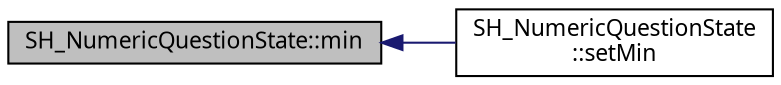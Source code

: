 digraph "SH_NumericQuestionState::min"
{
 // INTERACTIVE_SVG=YES
  bgcolor="transparent";
  edge [fontname="Verdana",fontsize="11",labelfontname="Verdana",labelfontsize="11"];
  node [fontname="Verdana",fontsize="11",shape=record];
  rankdir="LR";
  Node1 [label="SH_NumericQuestionState::min",height=0.2,width=0.4,color="black", fillcolor="grey75", style="filled" fontcolor="black"];
  Node1 -> Node2 [dir="back",color="midnightblue",fontsize="11",style="solid"];
  Node2 [label="SH_NumericQuestionState\l::setMin",height=0.2,width=0.4,color="black",URL="$classSH__NumericQuestionState.html#a8bd47f1f69fde0e4ac2ff8e90feb65a3"];
}
